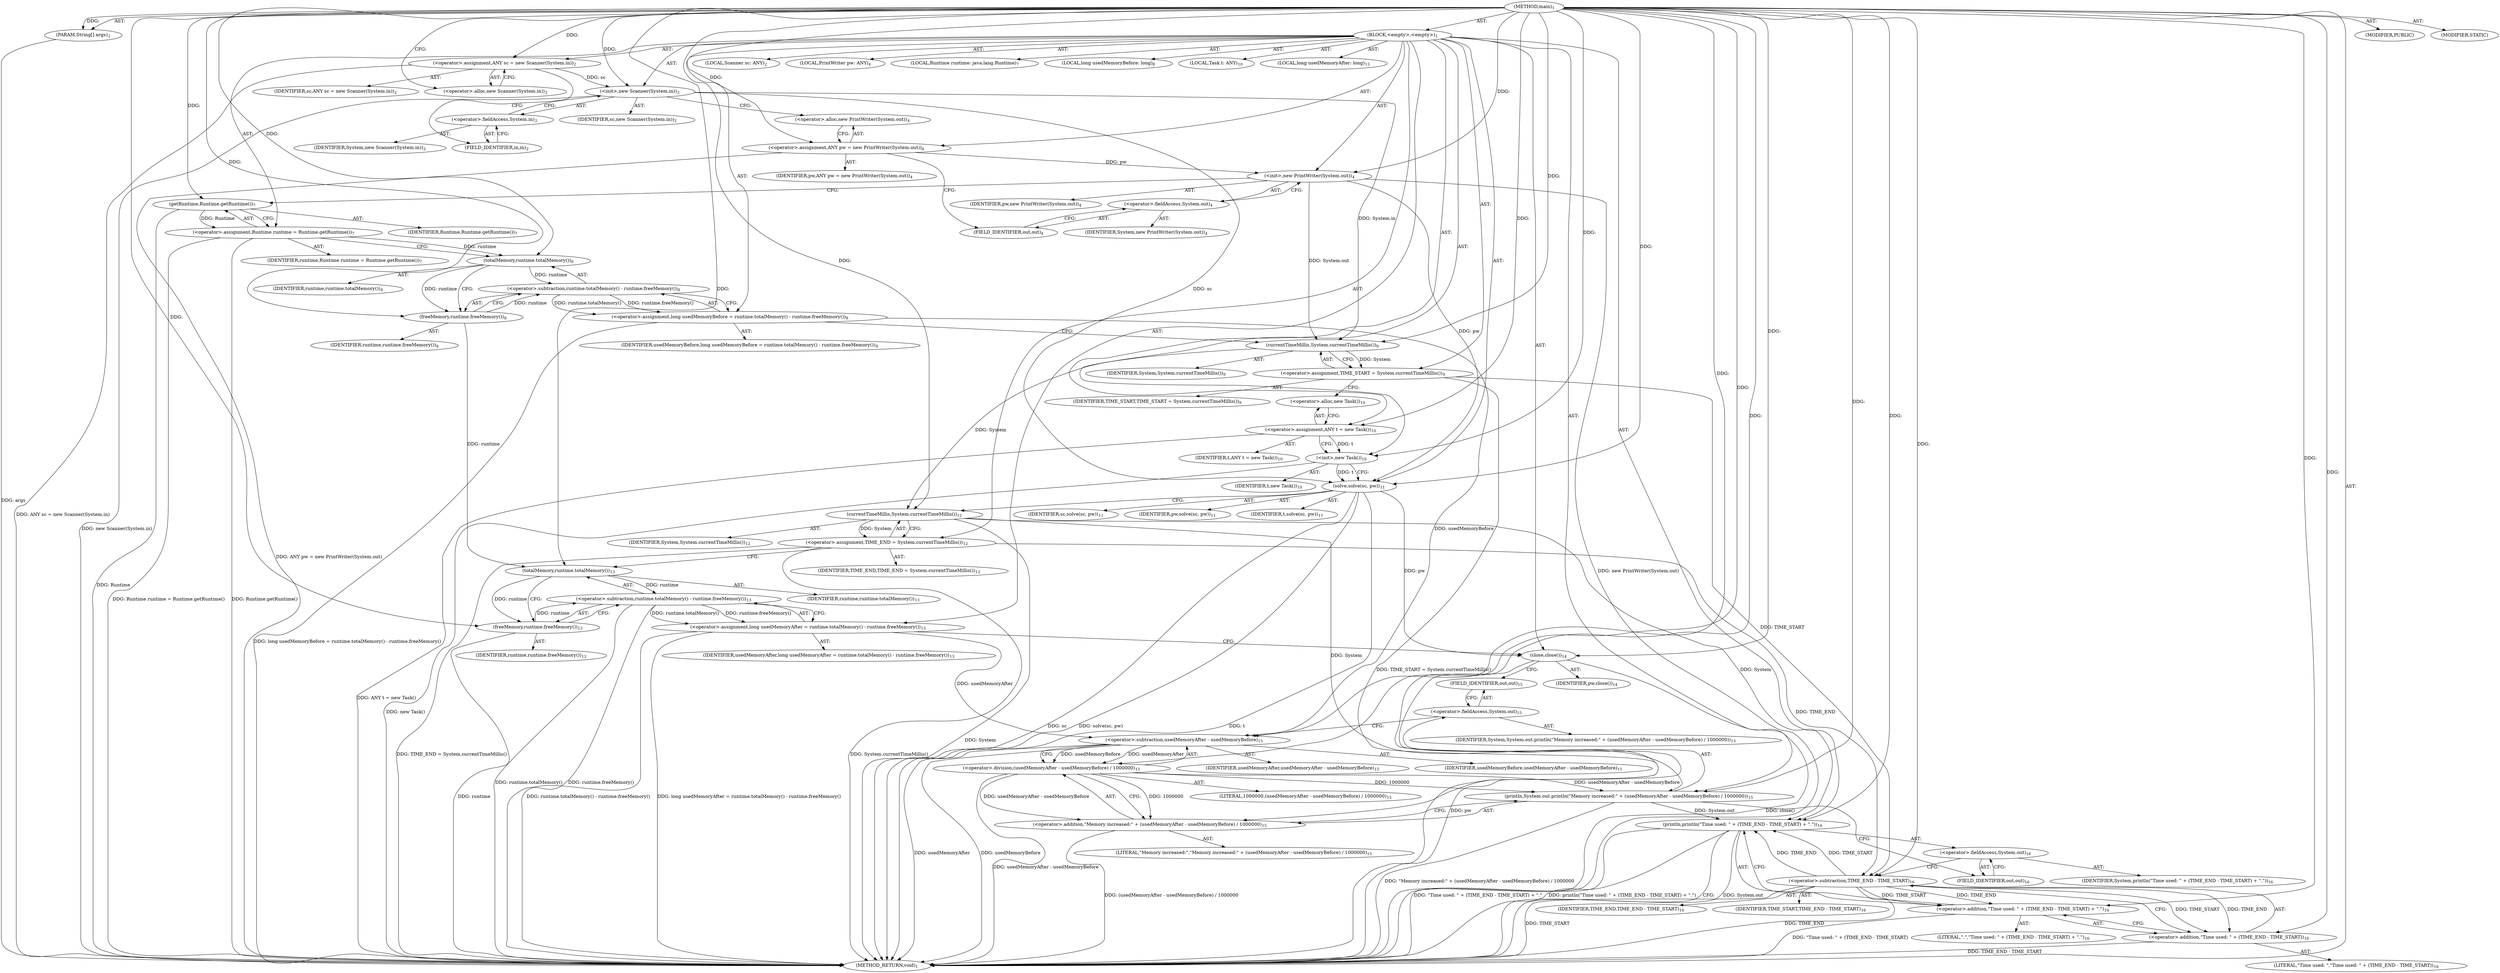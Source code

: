 digraph "main" {  
"23" [label = <(METHOD,main)<SUB>1</SUB>> ]
"24" [label = <(PARAM,String[] args)<SUB>1</SUB>> ]
"25" [label = <(BLOCK,&lt;empty&gt;,&lt;empty&gt;)<SUB>1</SUB>> ]
"4" [label = <(LOCAL,Scanner sc: ANY)<SUB>2</SUB>> ]
"26" [label = <(&lt;operator&gt;.assignment,ANY sc = new Scanner(System.in))<SUB>2</SUB>> ]
"27" [label = <(IDENTIFIER,sc,ANY sc = new Scanner(System.in))<SUB>2</SUB>> ]
"28" [label = <(&lt;operator&gt;.alloc,new Scanner(System.in))<SUB>2</SUB>> ]
"29" [label = <(&lt;init&gt;,new Scanner(System.in))<SUB>2</SUB>> ]
"3" [label = <(IDENTIFIER,sc,new Scanner(System.in))<SUB>2</SUB>> ]
"30" [label = <(&lt;operator&gt;.fieldAccess,System.in)<SUB>2</SUB>> ]
"31" [label = <(IDENTIFIER,System,new Scanner(System.in))<SUB>2</SUB>> ]
"32" [label = <(FIELD_IDENTIFIER,in,in)<SUB>2</SUB>> ]
"6" [label = <(LOCAL,PrintWriter pw: ANY)<SUB>4</SUB>> ]
"33" [label = <(&lt;operator&gt;.assignment,ANY pw = new PrintWriter(System.out))<SUB>4</SUB>> ]
"34" [label = <(IDENTIFIER,pw,ANY pw = new PrintWriter(System.out))<SUB>4</SUB>> ]
"35" [label = <(&lt;operator&gt;.alloc,new PrintWriter(System.out))<SUB>4</SUB>> ]
"36" [label = <(&lt;init&gt;,new PrintWriter(System.out))<SUB>4</SUB>> ]
"5" [label = <(IDENTIFIER,pw,new PrintWriter(System.out))<SUB>4</SUB>> ]
"37" [label = <(&lt;operator&gt;.fieldAccess,System.out)<SUB>4</SUB>> ]
"38" [label = <(IDENTIFIER,System,new PrintWriter(System.out))<SUB>4</SUB>> ]
"39" [label = <(FIELD_IDENTIFIER,out,out)<SUB>4</SUB>> ]
"40" [label = <(LOCAL,Runtime runtime: java.lang.Runtime)<SUB>7</SUB>> ]
"41" [label = <(&lt;operator&gt;.assignment,Runtime runtime = Runtime.getRuntime())<SUB>7</SUB>> ]
"42" [label = <(IDENTIFIER,runtime,Runtime runtime = Runtime.getRuntime())<SUB>7</SUB>> ]
"43" [label = <(getRuntime,Runtime.getRuntime())<SUB>7</SUB>> ]
"44" [label = <(IDENTIFIER,Runtime,Runtime.getRuntime())<SUB>7</SUB>> ]
"45" [label = <(LOCAL,long usedMemoryBefore: long)<SUB>8</SUB>> ]
"46" [label = <(&lt;operator&gt;.assignment,long usedMemoryBefore = runtime.totalMemory() - runtime.freeMemory())<SUB>8</SUB>> ]
"47" [label = <(IDENTIFIER,usedMemoryBefore,long usedMemoryBefore = runtime.totalMemory() - runtime.freeMemory())<SUB>8</SUB>> ]
"48" [label = <(&lt;operator&gt;.subtraction,runtime.totalMemory() - runtime.freeMemory())<SUB>8</SUB>> ]
"49" [label = <(totalMemory,runtime.totalMemory())<SUB>8</SUB>> ]
"50" [label = <(IDENTIFIER,runtime,runtime.totalMemory())<SUB>8</SUB>> ]
"51" [label = <(freeMemory,runtime.freeMemory())<SUB>8</SUB>> ]
"52" [label = <(IDENTIFIER,runtime,runtime.freeMemory())<SUB>8</SUB>> ]
"53" [label = <(&lt;operator&gt;.assignment,TIME_START = System.currentTimeMillis())<SUB>9</SUB>> ]
"54" [label = <(IDENTIFIER,TIME_START,TIME_START = System.currentTimeMillis())<SUB>9</SUB>> ]
"55" [label = <(currentTimeMillis,System.currentTimeMillis())<SUB>9</SUB>> ]
"56" [label = <(IDENTIFIER,System,System.currentTimeMillis())<SUB>9</SUB>> ]
"8" [label = <(LOCAL,Task t: ANY)<SUB>10</SUB>> ]
"57" [label = <(&lt;operator&gt;.assignment,ANY t = new Task())<SUB>10</SUB>> ]
"58" [label = <(IDENTIFIER,t,ANY t = new Task())<SUB>10</SUB>> ]
"59" [label = <(&lt;operator&gt;.alloc,new Task())<SUB>10</SUB>> ]
"60" [label = <(&lt;init&gt;,new Task())<SUB>10</SUB>> ]
"7" [label = <(IDENTIFIER,t,new Task())<SUB>10</SUB>> ]
"61" [label = <(solve,solve(sc, pw))<SUB>11</SUB>> ]
"62" [label = <(IDENTIFIER,t,solve(sc, pw))<SUB>11</SUB>> ]
"63" [label = <(IDENTIFIER,sc,solve(sc, pw))<SUB>11</SUB>> ]
"64" [label = <(IDENTIFIER,pw,solve(sc, pw))<SUB>11</SUB>> ]
"65" [label = <(&lt;operator&gt;.assignment,TIME_END = System.currentTimeMillis())<SUB>12</SUB>> ]
"66" [label = <(IDENTIFIER,TIME_END,TIME_END = System.currentTimeMillis())<SUB>12</SUB>> ]
"67" [label = <(currentTimeMillis,System.currentTimeMillis())<SUB>12</SUB>> ]
"68" [label = <(IDENTIFIER,System,System.currentTimeMillis())<SUB>12</SUB>> ]
"69" [label = <(LOCAL,long usedMemoryAfter: long)<SUB>13</SUB>> ]
"70" [label = <(&lt;operator&gt;.assignment,long usedMemoryAfter = runtime.totalMemory() - runtime.freeMemory())<SUB>13</SUB>> ]
"71" [label = <(IDENTIFIER,usedMemoryAfter,long usedMemoryAfter = runtime.totalMemory() - runtime.freeMemory())<SUB>13</SUB>> ]
"72" [label = <(&lt;operator&gt;.subtraction,runtime.totalMemory() - runtime.freeMemory())<SUB>13</SUB>> ]
"73" [label = <(totalMemory,runtime.totalMemory())<SUB>13</SUB>> ]
"74" [label = <(IDENTIFIER,runtime,runtime.totalMemory())<SUB>13</SUB>> ]
"75" [label = <(freeMemory,runtime.freeMemory())<SUB>13</SUB>> ]
"76" [label = <(IDENTIFIER,runtime,runtime.freeMemory())<SUB>13</SUB>> ]
"77" [label = <(close,close())<SUB>14</SUB>> ]
"78" [label = <(IDENTIFIER,pw,close())<SUB>14</SUB>> ]
"79" [label = <(println,System.out.println(&quot;Memory increased:&quot; + (usedMemoryAfter - usedMemoryBefore) / 1000000))<SUB>15</SUB>> ]
"80" [label = <(&lt;operator&gt;.fieldAccess,System.out)<SUB>15</SUB>> ]
"81" [label = <(IDENTIFIER,System,System.out.println(&quot;Memory increased:&quot; + (usedMemoryAfter - usedMemoryBefore) / 1000000))<SUB>15</SUB>> ]
"82" [label = <(FIELD_IDENTIFIER,out,out)<SUB>15</SUB>> ]
"83" [label = <(&lt;operator&gt;.addition,&quot;Memory increased:&quot; + (usedMemoryAfter - usedMemoryBefore) / 1000000)<SUB>15</SUB>> ]
"84" [label = <(LITERAL,&quot;Memory increased:&quot;,&quot;Memory increased:&quot; + (usedMemoryAfter - usedMemoryBefore) / 1000000)<SUB>15</SUB>> ]
"85" [label = <(&lt;operator&gt;.division,(usedMemoryAfter - usedMemoryBefore) / 1000000)<SUB>15</SUB>> ]
"86" [label = <(&lt;operator&gt;.subtraction,usedMemoryAfter - usedMemoryBefore)<SUB>15</SUB>> ]
"87" [label = <(IDENTIFIER,usedMemoryAfter,usedMemoryAfter - usedMemoryBefore)<SUB>15</SUB>> ]
"88" [label = <(IDENTIFIER,usedMemoryBefore,usedMemoryAfter - usedMemoryBefore)<SUB>15</SUB>> ]
"89" [label = <(LITERAL,1000000,(usedMemoryAfter - usedMemoryBefore) / 1000000)<SUB>15</SUB>> ]
"90" [label = <(println,println(&quot;Time used: &quot; + (TIME_END - TIME_START) + &quot;.&quot;))<SUB>16</SUB>> ]
"91" [label = <(&lt;operator&gt;.fieldAccess,System.out)<SUB>16</SUB>> ]
"92" [label = <(IDENTIFIER,System,println(&quot;Time used: &quot; + (TIME_END - TIME_START) + &quot;.&quot;))<SUB>16</SUB>> ]
"93" [label = <(FIELD_IDENTIFIER,out,out)<SUB>16</SUB>> ]
"94" [label = <(&lt;operator&gt;.addition,&quot;Time used: &quot; + (TIME_END - TIME_START) + &quot;.&quot;)<SUB>16</SUB>> ]
"95" [label = <(&lt;operator&gt;.addition,&quot;Time used: &quot; + (TIME_END - TIME_START))<SUB>16</SUB>> ]
"96" [label = <(LITERAL,&quot;Time used: &quot;,&quot;Time used: &quot; + (TIME_END - TIME_START))<SUB>16</SUB>> ]
"97" [label = <(&lt;operator&gt;.subtraction,TIME_END - TIME_START)<SUB>16</SUB>> ]
"98" [label = <(IDENTIFIER,TIME_END,TIME_END - TIME_START)<SUB>16</SUB>> ]
"99" [label = <(IDENTIFIER,TIME_START,TIME_END - TIME_START)<SUB>16</SUB>> ]
"100" [label = <(LITERAL,&quot;.&quot;,&quot;Time used: &quot; + (TIME_END - TIME_START) + &quot;.&quot;)<SUB>16</SUB>> ]
"101" [label = <(MODIFIER,PUBLIC)> ]
"102" [label = <(MODIFIER,STATIC)> ]
"103" [label = <(METHOD_RETURN,void)<SUB>1</SUB>> ]
  "23" -> "24"  [ label = "AST: "] 
  "23" -> "25"  [ label = "AST: "] 
  "23" -> "101"  [ label = "AST: "] 
  "23" -> "102"  [ label = "AST: "] 
  "23" -> "103"  [ label = "AST: "] 
  "25" -> "4"  [ label = "AST: "] 
  "25" -> "26"  [ label = "AST: "] 
  "25" -> "29"  [ label = "AST: "] 
  "25" -> "6"  [ label = "AST: "] 
  "25" -> "33"  [ label = "AST: "] 
  "25" -> "36"  [ label = "AST: "] 
  "25" -> "40"  [ label = "AST: "] 
  "25" -> "41"  [ label = "AST: "] 
  "25" -> "45"  [ label = "AST: "] 
  "25" -> "46"  [ label = "AST: "] 
  "25" -> "53"  [ label = "AST: "] 
  "25" -> "8"  [ label = "AST: "] 
  "25" -> "57"  [ label = "AST: "] 
  "25" -> "60"  [ label = "AST: "] 
  "25" -> "61"  [ label = "AST: "] 
  "25" -> "65"  [ label = "AST: "] 
  "25" -> "69"  [ label = "AST: "] 
  "25" -> "70"  [ label = "AST: "] 
  "25" -> "77"  [ label = "AST: "] 
  "25" -> "79"  [ label = "AST: "] 
  "25" -> "90"  [ label = "AST: "] 
  "26" -> "27"  [ label = "AST: "] 
  "26" -> "28"  [ label = "AST: "] 
  "29" -> "3"  [ label = "AST: "] 
  "29" -> "30"  [ label = "AST: "] 
  "30" -> "31"  [ label = "AST: "] 
  "30" -> "32"  [ label = "AST: "] 
  "33" -> "34"  [ label = "AST: "] 
  "33" -> "35"  [ label = "AST: "] 
  "36" -> "5"  [ label = "AST: "] 
  "36" -> "37"  [ label = "AST: "] 
  "37" -> "38"  [ label = "AST: "] 
  "37" -> "39"  [ label = "AST: "] 
  "41" -> "42"  [ label = "AST: "] 
  "41" -> "43"  [ label = "AST: "] 
  "43" -> "44"  [ label = "AST: "] 
  "46" -> "47"  [ label = "AST: "] 
  "46" -> "48"  [ label = "AST: "] 
  "48" -> "49"  [ label = "AST: "] 
  "48" -> "51"  [ label = "AST: "] 
  "49" -> "50"  [ label = "AST: "] 
  "51" -> "52"  [ label = "AST: "] 
  "53" -> "54"  [ label = "AST: "] 
  "53" -> "55"  [ label = "AST: "] 
  "55" -> "56"  [ label = "AST: "] 
  "57" -> "58"  [ label = "AST: "] 
  "57" -> "59"  [ label = "AST: "] 
  "60" -> "7"  [ label = "AST: "] 
  "61" -> "62"  [ label = "AST: "] 
  "61" -> "63"  [ label = "AST: "] 
  "61" -> "64"  [ label = "AST: "] 
  "65" -> "66"  [ label = "AST: "] 
  "65" -> "67"  [ label = "AST: "] 
  "67" -> "68"  [ label = "AST: "] 
  "70" -> "71"  [ label = "AST: "] 
  "70" -> "72"  [ label = "AST: "] 
  "72" -> "73"  [ label = "AST: "] 
  "72" -> "75"  [ label = "AST: "] 
  "73" -> "74"  [ label = "AST: "] 
  "75" -> "76"  [ label = "AST: "] 
  "77" -> "78"  [ label = "AST: "] 
  "79" -> "80"  [ label = "AST: "] 
  "79" -> "83"  [ label = "AST: "] 
  "80" -> "81"  [ label = "AST: "] 
  "80" -> "82"  [ label = "AST: "] 
  "83" -> "84"  [ label = "AST: "] 
  "83" -> "85"  [ label = "AST: "] 
  "85" -> "86"  [ label = "AST: "] 
  "85" -> "89"  [ label = "AST: "] 
  "86" -> "87"  [ label = "AST: "] 
  "86" -> "88"  [ label = "AST: "] 
  "90" -> "91"  [ label = "AST: "] 
  "90" -> "94"  [ label = "AST: "] 
  "91" -> "92"  [ label = "AST: "] 
  "91" -> "93"  [ label = "AST: "] 
  "94" -> "95"  [ label = "AST: "] 
  "94" -> "100"  [ label = "AST: "] 
  "95" -> "96"  [ label = "AST: "] 
  "95" -> "97"  [ label = "AST: "] 
  "97" -> "98"  [ label = "AST: "] 
  "97" -> "99"  [ label = "AST: "] 
  "26" -> "32"  [ label = "CFG: "] 
  "29" -> "35"  [ label = "CFG: "] 
  "33" -> "39"  [ label = "CFG: "] 
  "36" -> "43"  [ label = "CFG: "] 
  "41" -> "49"  [ label = "CFG: "] 
  "46" -> "55"  [ label = "CFG: "] 
  "53" -> "59"  [ label = "CFG: "] 
  "57" -> "60"  [ label = "CFG: "] 
  "60" -> "61"  [ label = "CFG: "] 
  "61" -> "67"  [ label = "CFG: "] 
  "65" -> "73"  [ label = "CFG: "] 
  "70" -> "77"  [ label = "CFG: "] 
  "77" -> "82"  [ label = "CFG: "] 
  "79" -> "93"  [ label = "CFG: "] 
  "90" -> "103"  [ label = "CFG: "] 
  "28" -> "26"  [ label = "CFG: "] 
  "30" -> "29"  [ label = "CFG: "] 
  "35" -> "33"  [ label = "CFG: "] 
  "37" -> "36"  [ label = "CFG: "] 
  "43" -> "41"  [ label = "CFG: "] 
  "48" -> "46"  [ label = "CFG: "] 
  "55" -> "53"  [ label = "CFG: "] 
  "59" -> "57"  [ label = "CFG: "] 
  "67" -> "65"  [ label = "CFG: "] 
  "72" -> "70"  [ label = "CFG: "] 
  "80" -> "86"  [ label = "CFG: "] 
  "83" -> "79"  [ label = "CFG: "] 
  "91" -> "97"  [ label = "CFG: "] 
  "94" -> "90"  [ label = "CFG: "] 
  "32" -> "30"  [ label = "CFG: "] 
  "39" -> "37"  [ label = "CFG: "] 
  "49" -> "51"  [ label = "CFG: "] 
  "51" -> "48"  [ label = "CFG: "] 
  "73" -> "75"  [ label = "CFG: "] 
  "75" -> "72"  [ label = "CFG: "] 
  "82" -> "80"  [ label = "CFG: "] 
  "85" -> "83"  [ label = "CFG: "] 
  "93" -> "91"  [ label = "CFG: "] 
  "95" -> "94"  [ label = "CFG: "] 
  "86" -> "85"  [ label = "CFG: "] 
  "97" -> "95"  [ label = "CFG: "] 
  "23" -> "28"  [ label = "CFG: "] 
  "24" -> "103"  [ label = "DDG: args"] 
  "26" -> "103"  [ label = "DDG: ANY sc = new Scanner(System.in)"] 
  "29" -> "103"  [ label = "DDG: new Scanner(System.in)"] 
  "33" -> "103"  [ label = "DDG: ANY pw = new PrintWriter(System.out)"] 
  "36" -> "103"  [ label = "DDG: new PrintWriter(System.out)"] 
  "41" -> "103"  [ label = "DDG: Runtime.getRuntime()"] 
  "41" -> "103"  [ label = "DDG: Runtime runtime = Runtime.getRuntime()"] 
  "46" -> "103"  [ label = "DDG: long usedMemoryBefore = runtime.totalMemory() - runtime.freeMemory()"] 
  "53" -> "103"  [ label = "DDG: TIME_START = System.currentTimeMillis()"] 
  "57" -> "103"  [ label = "DDG: ANY t = new Task()"] 
  "60" -> "103"  [ label = "DDG: new Task()"] 
  "61" -> "103"  [ label = "DDG: t"] 
  "61" -> "103"  [ label = "DDG: sc"] 
  "61" -> "103"  [ label = "DDG: solve(sc, pw)"] 
  "67" -> "103"  [ label = "DDG: System"] 
  "65" -> "103"  [ label = "DDG: System.currentTimeMillis()"] 
  "65" -> "103"  [ label = "DDG: TIME_END = System.currentTimeMillis()"] 
  "72" -> "103"  [ label = "DDG: runtime.totalMemory()"] 
  "75" -> "103"  [ label = "DDG: runtime"] 
  "72" -> "103"  [ label = "DDG: runtime.freeMemory()"] 
  "70" -> "103"  [ label = "DDG: runtime.totalMemory() - runtime.freeMemory()"] 
  "70" -> "103"  [ label = "DDG: long usedMemoryAfter = runtime.totalMemory() - runtime.freeMemory()"] 
  "77" -> "103"  [ label = "DDG: pw"] 
  "77" -> "103"  [ label = "DDG: close()"] 
  "86" -> "103"  [ label = "DDG: usedMemoryAfter"] 
  "86" -> "103"  [ label = "DDG: usedMemoryBefore"] 
  "85" -> "103"  [ label = "DDG: usedMemoryAfter - usedMemoryBefore"] 
  "83" -> "103"  [ label = "DDG: (usedMemoryAfter - usedMemoryBefore) / 1000000"] 
  "79" -> "103"  [ label = "DDG: &quot;Memory increased:&quot; + (usedMemoryAfter - usedMemoryBefore) / 1000000"] 
  "90" -> "103"  [ label = "DDG: System.out"] 
  "97" -> "103"  [ label = "DDG: TIME_END"] 
  "97" -> "103"  [ label = "DDG: TIME_START"] 
  "95" -> "103"  [ label = "DDG: TIME_END - TIME_START"] 
  "94" -> "103"  [ label = "DDG: &quot;Time used: &quot; + (TIME_END - TIME_START)"] 
  "90" -> "103"  [ label = "DDG: &quot;Time used: &quot; + (TIME_END - TIME_START) + &quot;.&quot;"] 
  "90" -> "103"  [ label = "DDG: println(&quot;Time used: &quot; + (TIME_END - TIME_START) + &quot;.&quot;)"] 
  "43" -> "103"  [ label = "DDG: Runtime"] 
  "23" -> "24"  [ label = "DDG: "] 
  "23" -> "26"  [ label = "DDG: "] 
  "23" -> "33"  [ label = "DDG: "] 
  "43" -> "41"  [ label = "DDG: Runtime"] 
  "48" -> "46"  [ label = "DDG: runtime.totalMemory()"] 
  "48" -> "46"  [ label = "DDG: runtime.freeMemory()"] 
  "55" -> "53"  [ label = "DDG: System"] 
  "23" -> "57"  [ label = "DDG: "] 
  "67" -> "65"  [ label = "DDG: System"] 
  "72" -> "70"  [ label = "DDG: runtime.totalMemory()"] 
  "72" -> "70"  [ label = "DDG: runtime.freeMemory()"] 
  "26" -> "29"  [ label = "DDG: sc"] 
  "23" -> "29"  [ label = "DDG: "] 
  "33" -> "36"  [ label = "DDG: pw"] 
  "23" -> "36"  [ label = "DDG: "] 
  "57" -> "60"  [ label = "DDG: t"] 
  "23" -> "60"  [ label = "DDG: "] 
  "60" -> "61"  [ label = "DDG: t"] 
  "23" -> "61"  [ label = "DDG: "] 
  "29" -> "61"  [ label = "DDG: sc"] 
  "36" -> "61"  [ label = "DDG: pw"] 
  "61" -> "77"  [ label = "DDG: pw"] 
  "23" -> "77"  [ label = "DDG: "] 
  "67" -> "79"  [ label = "DDG: System"] 
  "23" -> "79"  [ label = "DDG: "] 
  "85" -> "79"  [ label = "DDG: usedMemoryAfter - usedMemoryBefore"] 
  "85" -> "79"  [ label = "DDG: 1000000"] 
  "67" -> "90"  [ label = "DDG: System"] 
  "79" -> "90"  [ label = "DDG: System.out"] 
  "23" -> "90"  [ label = "DDG: "] 
  "97" -> "90"  [ label = "DDG: TIME_END"] 
  "97" -> "90"  [ label = "DDG: TIME_START"] 
  "23" -> "43"  [ label = "DDG: "] 
  "49" -> "48"  [ label = "DDG: runtime"] 
  "51" -> "48"  [ label = "DDG: runtime"] 
  "29" -> "55"  [ label = "DDG: System.in"] 
  "36" -> "55"  [ label = "DDG: System.out"] 
  "23" -> "55"  [ label = "DDG: "] 
  "55" -> "67"  [ label = "DDG: System"] 
  "23" -> "67"  [ label = "DDG: "] 
  "73" -> "72"  [ label = "DDG: runtime"] 
  "75" -> "72"  [ label = "DDG: runtime"] 
  "23" -> "83"  [ label = "DDG: "] 
  "85" -> "83"  [ label = "DDG: usedMemoryAfter - usedMemoryBefore"] 
  "85" -> "83"  [ label = "DDG: 1000000"] 
  "23" -> "94"  [ label = "DDG: "] 
  "97" -> "94"  [ label = "DDG: TIME_END"] 
  "97" -> "94"  [ label = "DDG: TIME_START"] 
  "41" -> "49"  [ label = "DDG: runtime"] 
  "23" -> "49"  [ label = "DDG: "] 
  "49" -> "51"  [ label = "DDG: runtime"] 
  "23" -> "51"  [ label = "DDG: "] 
  "51" -> "73"  [ label = "DDG: runtime"] 
  "23" -> "73"  [ label = "DDG: "] 
  "73" -> "75"  [ label = "DDG: runtime"] 
  "23" -> "75"  [ label = "DDG: "] 
  "86" -> "85"  [ label = "DDG: usedMemoryAfter"] 
  "86" -> "85"  [ label = "DDG: usedMemoryBefore"] 
  "23" -> "85"  [ label = "DDG: "] 
  "23" -> "95"  [ label = "DDG: "] 
  "97" -> "95"  [ label = "DDG: TIME_END"] 
  "97" -> "95"  [ label = "DDG: TIME_START"] 
  "70" -> "86"  [ label = "DDG: usedMemoryAfter"] 
  "23" -> "86"  [ label = "DDG: "] 
  "46" -> "86"  [ label = "DDG: usedMemoryBefore"] 
  "65" -> "97"  [ label = "DDG: TIME_END"] 
  "23" -> "97"  [ label = "DDG: "] 
  "53" -> "97"  [ label = "DDG: TIME_START"] 
}
